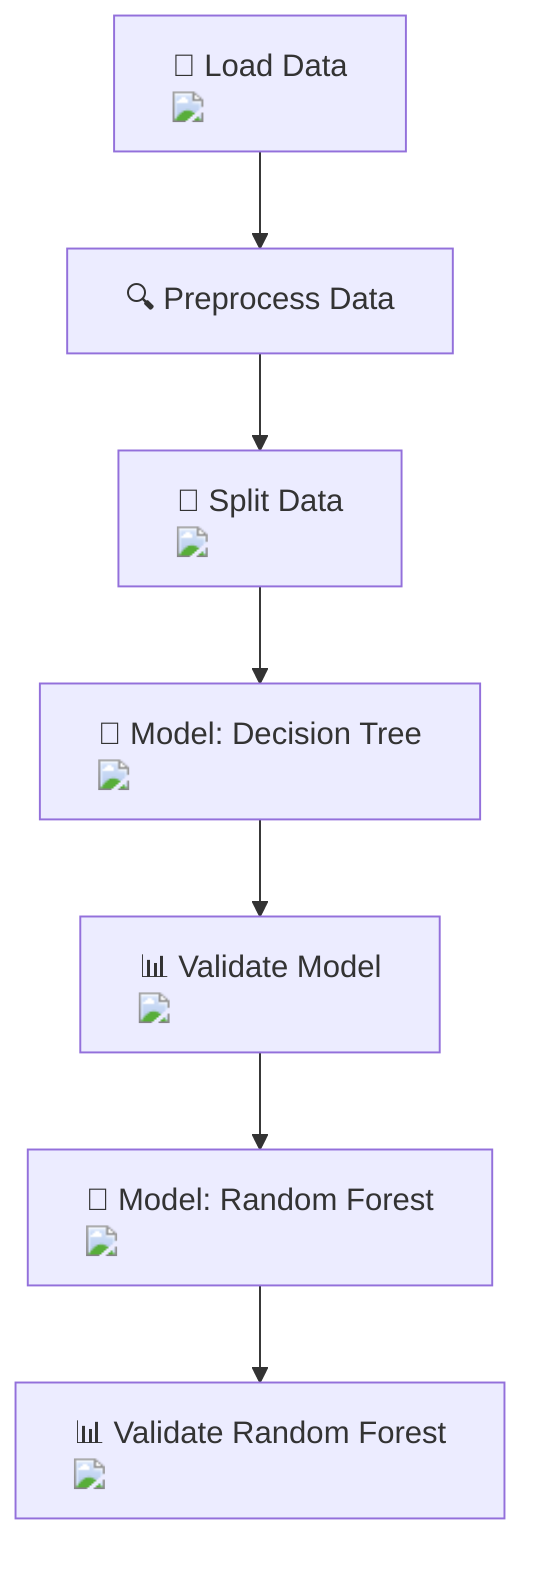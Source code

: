 graph TD
    A["💾 Load Data <img src='file.svg'/>"] --> B["🔍 Preprocess Data"]
    B --> C["🔄 Split Data <img src='row_split.svg'/>"]
    C --> D["🧠 Model: Decision Tree <img src='brain.svg'/>"]
    D --> E["📊 Validate Model <img src='hist_template.svg'/>"]
    E --> F["🧠 Model: Random Forest <img src='brain.svg'/>"]
    F --> G["📊 Validate Random Forest <img src='hist_template.svg'/>"]